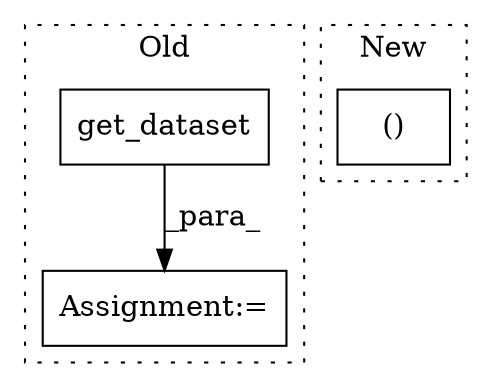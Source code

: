 digraph G {
subgraph cluster0 {
1 [label="get_dataset" a="32" s="11281,11308" l="12,1" shape="box"];
3 [label="Assignment:=" a="7" s="11374" l="1" shape="box"];
label = "Old";
style="dotted";
}
subgraph cluster1 {
2 [label="()" a="106" s="13096" l="20" shape="box"];
label = "New";
style="dotted";
}
1 -> 3 [label="_para_"];
}